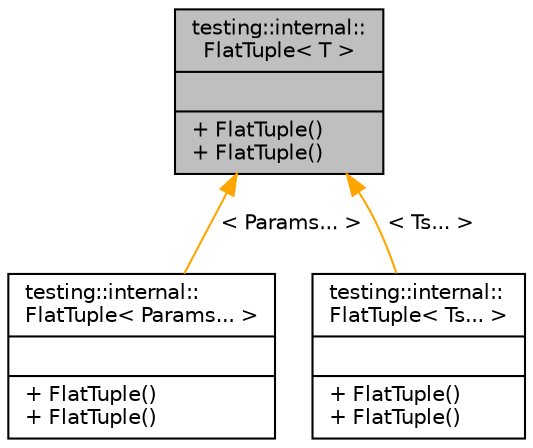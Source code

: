 digraph "testing::internal::FlatTuple&lt; T &gt;"
{
 // INTERACTIVE_SVG=YES
 // LATEX_PDF_SIZE
  edge [fontname="Helvetica",fontsize="10",labelfontname="Helvetica",labelfontsize="10"];
  node [fontname="Helvetica",fontsize="10",shape=record];
  Node1 [label="{testing::internal::\lFlatTuple\< T \>\n||+ FlatTuple()\l+ FlatTuple()\l}",height=0.2,width=0.4,color="black", fillcolor="grey75", style="filled", fontcolor="black",tooltip=" "];
  Node1 -> Node2 [dir="back",color="orange",fontsize="10",style="solid",label=" \< Params... \>" ,fontname="Helvetica"];
  Node2 [label="{testing::internal::\lFlatTuple\< Params... \>\n||+ FlatTuple()\l+ FlatTuple()\l}",height=0.2,width=0.4,color="black", fillcolor="white", style="filled",URL="$d8/d7b/classtesting_1_1internal_1_1_flat_tuple.html",tooltip=" "];
  Node1 -> Node3 [dir="back",color="orange",fontsize="10",style="solid",label=" \< Ts... \>" ,fontname="Helvetica"];
  Node3 [label="{testing::internal::\lFlatTuple\< Ts... \>\n||+ FlatTuple()\l+ FlatTuple()\l}",height=0.2,width=0.4,color="black", fillcolor="white", style="filled",URL="$d8/d7b/classtesting_1_1internal_1_1_flat_tuple.html",tooltip=" "];
}
